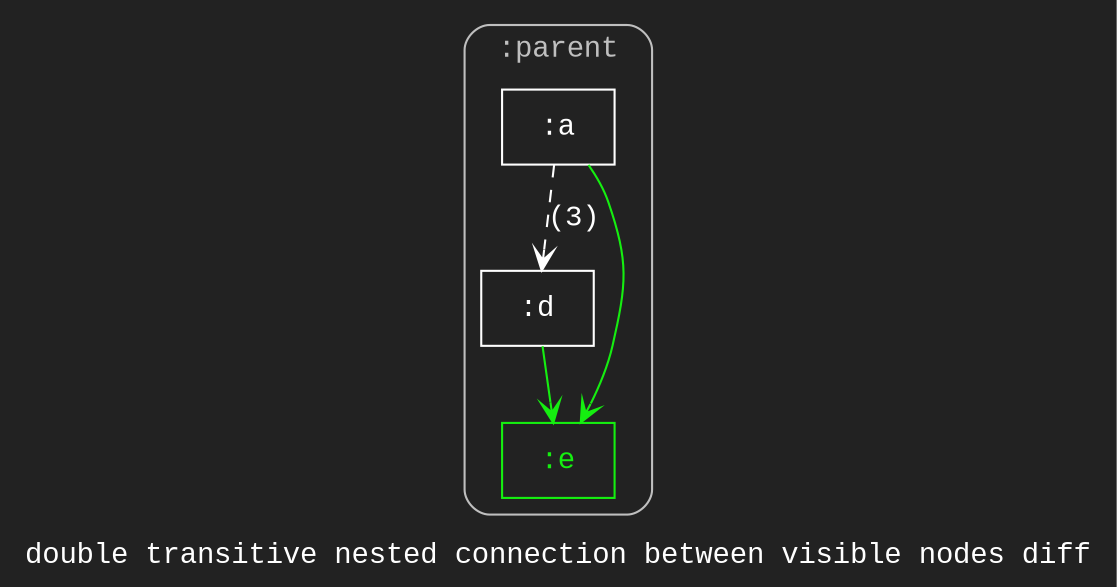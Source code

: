 digraph D {
    tooltip="double transitive nested connection between visible nodes diff";
    label="double transitive nested connection between visible nodes diff";
    bgcolor="#222222";
    fontcolor="#ffffff";
    fontname="Courier New";
    
    subgraph cluster_node1 { /* :parent */
        label=":parent";
        style="rounded";
        fontname="Courier New";
        color="#bfbfbf";
        fontcolor="#bfbfbf";
        tooltip=":parent";
        
        node2 [color="#ffffff",fontcolor="#ffffff",fontname="Courier New",shape="rectangle",tooltip=":parent:a",label=":a"]
        node3 [color="#ffffff",fontcolor="#ffffff",fontname="Courier New",shape="rectangle",tooltip=":parent:d",label=":d"]
        node4 [color="#15ef10",fontcolor="#15ef10",fontname="Courier New",shape="rectangle",tooltip=":parent:e",label=":e"]
    }
    
    node2 -> node3 [arrowhead="vee",color="#ffffff",fontcolor="#ffffff",fontname="Courier New",label="(3)",style="dashed",tooltip=":parent:a\n   ->\n:parent:d",]
    node2 -> node4 [arrowhead="vee",color="#15ef10",tooltip=":parent:a\n   ->\n:parent:e",]
    node3 -> node4 [arrowhead="vee",color="#15ef10",tooltip=":parent:d\n   ->\n:parent:e",]
}
